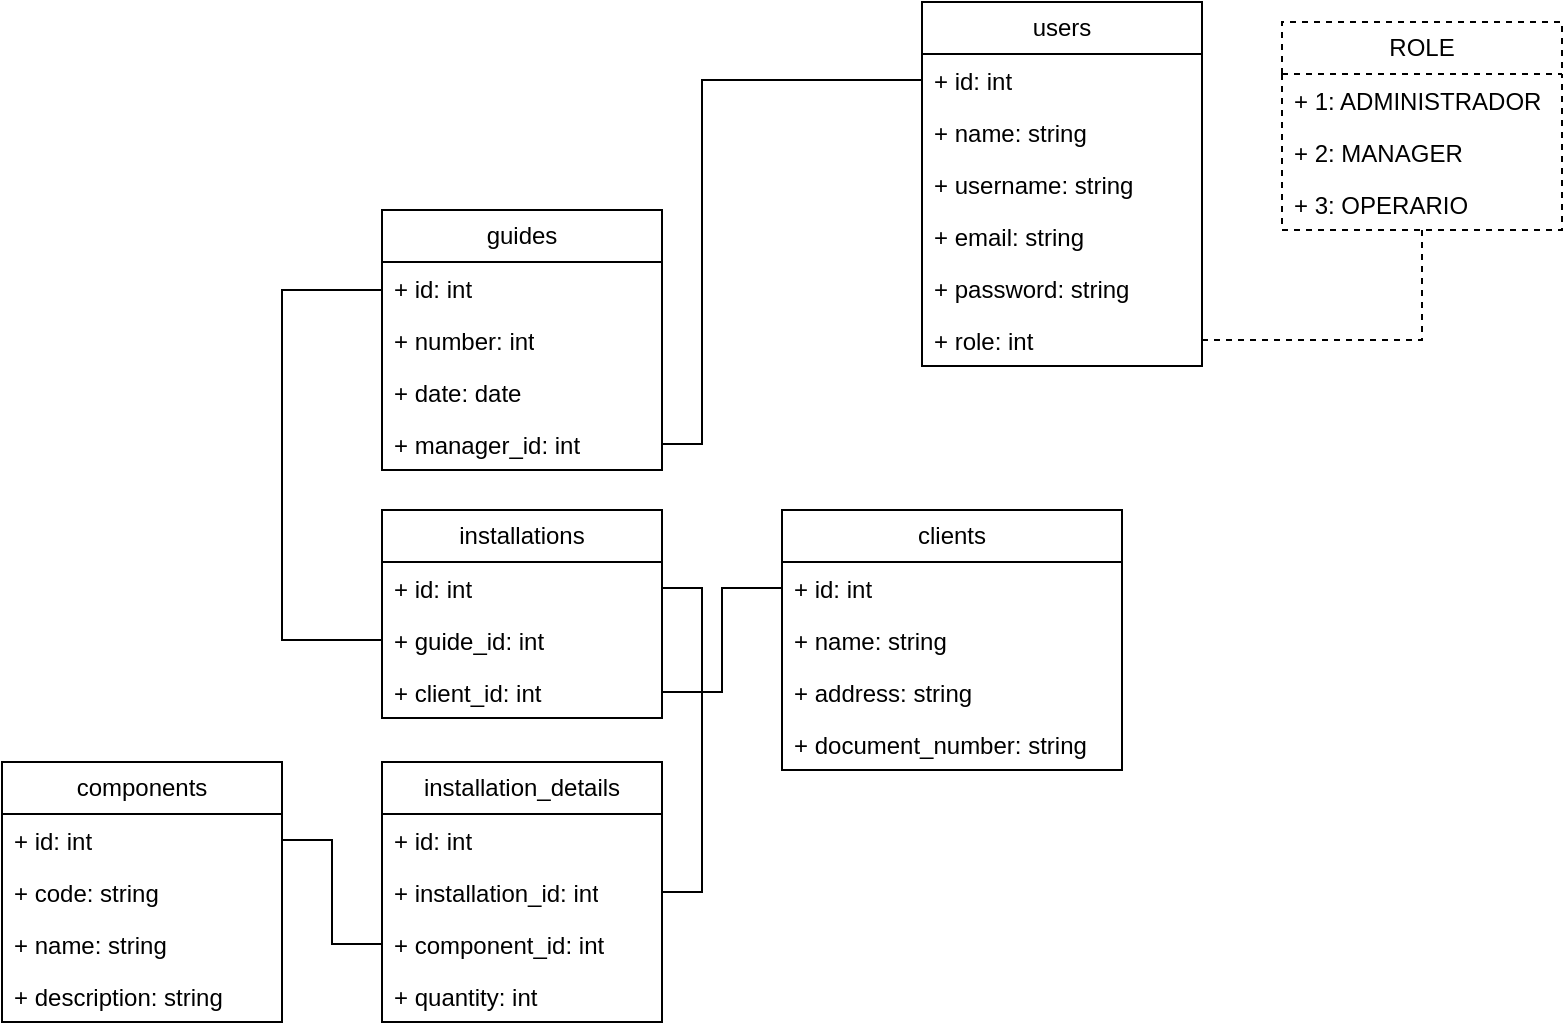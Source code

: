 <mxfile version="22.1.7" type="github">
  <diagram name="Page-1" id="nuwSOd9YIJEosEkliQJd">
    <mxGraphModel dx="1183" dy="648" grid="1" gridSize="10" guides="1" tooltips="1" connect="1" arrows="1" fold="1" page="1" pageScale="1" pageWidth="850" pageHeight="1100" math="0" shadow="0">
      <root>
        <mxCell id="0" />
        <mxCell id="1" parent="0" />
        <mxCell id="YqPjxL7vKiFInJo5zOni-1" value="guides" style="swimlane;fontStyle=0;childLayout=stackLayout;horizontal=1;startSize=26;fillColor=none;horizontalStack=0;resizeParent=1;resizeParentMax=0;resizeLast=0;collapsible=1;marginBottom=0;whiteSpace=wrap;html=1;" vertex="1" parent="1">
          <mxGeometry x="370" y="170" width="140" height="130" as="geometry" />
        </mxCell>
        <mxCell id="YqPjxL7vKiFInJo5zOni-2" value="+ id: int" style="text;strokeColor=none;fillColor=none;align=left;verticalAlign=top;spacingLeft=4;spacingRight=4;overflow=hidden;rotatable=0;points=[[0,0.5],[1,0.5]];portConstraint=eastwest;whiteSpace=wrap;html=1;" vertex="1" parent="YqPjxL7vKiFInJo5zOni-1">
          <mxGeometry y="26" width="140" height="26" as="geometry" />
        </mxCell>
        <mxCell id="YqPjxL7vKiFInJo5zOni-4" value="+ number: int" style="text;strokeColor=none;fillColor=none;align=left;verticalAlign=top;spacingLeft=4;spacingRight=4;overflow=hidden;rotatable=0;points=[[0,0.5],[1,0.5]];portConstraint=eastwest;whiteSpace=wrap;html=1;" vertex="1" parent="YqPjxL7vKiFInJo5zOni-1">
          <mxGeometry y="52" width="140" height="26" as="geometry" />
        </mxCell>
        <mxCell id="YqPjxL7vKiFInJo5zOni-3" value="+ date: date" style="text;strokeColor=none;fillColor=none;align=left;verticalAlign=top;spacingLeft=4;spacingRight=4;overflow=hidden;rotatable=0;points=[[0,0.5],[1,0.5]];portConstraint=eastwest;whiteSpace=wrap;html=1;" vertex="1" parent="YqPjxL7vKiFInJo5zOni-1">
          <mxGeometry y="78" width="140" height="26" as="geometry" />
        </mxCell>
        <mxCell id="YqPjxL7vKiFInJo5zOni-33" value="+ manager_id: int" style="text;strokeColor=none;fillColor=none;align=left;verticalAlign=top;spacingLeft=4;spacingRight=4;overflow=hidden;rotatable=0;points=[[0,0.5],[1,0.5]];portConstraint=eastwest;whiteSpace=wrap;html=1;" vertex="1" parent="YqPjxL7vKiFInJo5zOni-1">
          <mxGeometry y="104" width="140" height="26" as="geometry" />
        </mxCell>
        <mxCell id="YqPjxL7vKiFInJo5zOni-5" value="components" style="swimlane;fontStyle=0;childLayout=stackLayout;horizontal=1;startSize=26;fillColor=none;horizontalStack=0;resizeParent=1;resizeParentMax=0;resizeLast=0;collapsible=1;marginBottom=0;whiteSpace=wrap;html=1;" vertex="1" parent="1">
          <mxGeometry x="180" y="446" width="140" height="130" as="geometry" />
        </mxCell>
        <mxCell id="YqPjxL7vKiFInJo5zOni-6" value="+ id: int" style="text;strokeColor=none;fillColor=none;align=left;verticalAlign=top;spacingLeft=4;spacingRight=4;overflow=hidden;rotatable=0;points=[[0,0.5],[1,0.5]];portConstraint=eastwest;whiteSpace=wrap;html=1;" vertex="1" parent="YqPjxL7vKiFInJo5zOni-5">
          <mxGeometry y="26" width="140" height="26" as="geometry" />
        </mxCell>
        <mxCell id="YqPjxL7vKiFInJo5zOni-8" value="+ code: string" style="text;strokeColor=none;fillColor=none;align=left;verticalAlign=top;spacingLeft=4;spacingRight=4;overflow=hidden;rotatable=0;points=[[0,0.5],[1,0.5]];portConstraint=eastwest;whiteSpace=wrap;html=1;" vertex="1" parent="YqPjxL7vKiFInJo5zOni-5">
          <mxGeometry y="52" width="140" height="26" as="geometry" />
        </mxCell>
        <mxCell id="YqPjxL7vKiFInJo5zOni-7" value="+ name: string" style="text;strokeColor=none;fillColor=none;align=left;verticalAlign=top;spacingLeft=4;spacingRight=4;overflow=hidden;rotatable=0;points=[[0,0.5],[1,0.5]];portConstraint=eastwest;whiteSpace=wrap;html=1;" vertex="1" parent="YqPjxL7vKiFInJo5zOni-5">
          <mxGeometry y="78" width="140" height="26" as="geometry" />
        </mxCell>
        <mxCell id="YqPjxL7vKiFInJo5zOni-26" value="+ description: string" style="text;strokeColor=none;fillColor=none;align=left;verticalAlign=top;spacingLeft=4;spacingRight=4;overflow=hidden;rotatable=0;points=[[0,0.5],[1,0.5]];portConstraint=eastwest;whiteSpace=wrap;html=1;" vertex="1" parent="YqPjxL7vKiFInJo5zOni-5">
          <mxGeometry y="104" width="140" height="26" as="geometry" />
        </mxCell>
        <mxCell id="YqPjxL7vKiFInJo5zOni-9" value="clients" style="swimlane;fontStyle=0;childLayout=stackLayout;horizontal=1;startSize=26;fillColor=none;horizontalStack=0;resizeParent=1;resizeParentMax=0;resizeLast=0;collapsible=1;marginBottom=0;whiteSpace=wrap;html=1;" vertex="1" parent="1">
          <mxGeometry x="570" y="320" width="170" height="130" as="geometry" />
        </mxCell>
        <mxCell id="YqPjxL7vKiFInJo5zOni-21" value="+ id: int" style="text;strokeColor=none;fillColor=none;align=left;verticalAlign=top;spacingLeft=4;spacingRight=4;overflow=hidden;rotatable=0;points=[[0,0.5],[1,0.5]];portConstraint=eastwest;whiteSpace=wrap;html=1;" vertex="1" parent="YqPjxL7vKiFInJo5zOni-9">
          <mxGeometry y="26" width="170" height="26" as="geometry" />
        </mxCell>
        <mxCell id="YqPjxL7vKiFInJo5zOni-10" value="+ name: string" style="text;strokeColor=none;fillColor=none;align=left;verticalAlign=top;spacingLeft=4;spacingRight=4;overflow=hidden;rotatable=0;points=[[0,0.5],[1,0.5]];portConstraint=eastwest;whiteSpace=wrap;html=1;" vertex="1" parent="YqPjxL7vKiFInJo5zOni-9">
          <mxGeometry y="52" width="170" height="26" as="geometry" />
        </mxCell>
        <mxCell id="YqPjxL7vKiFInJo5zOni-11" value="+ address: string" style="text;strokeColor=none;fillColor=none;align=left;verticalAlign=top;spacingLeft=4;spacingRight=4;overflow=hidden;rotatable=0;points=[[0,0.5],[1,0.5]];portConstraint=eastwest;whiteSpace=wrap;html=1;" vertex="1" parent="YqPjxL7vKiFInJo5zOni-9">
          <mxGeometry y="78" width="170" height="26" as="geometry" />
        </mxCell>
        <mxCell id="YqPjxL7vKiFInJo5zOni-12" value="+ document_number: string" style="text;strokeColor=none;fillColor=none;align=left;verticalAlign=top;spacingLeft=4;spacingRight=4;overflow=hidden;rotatable=0;points=[[0,0.5],[1,0.5]];portConstraint=eastwest;whiteSpace=wrap;html=1;" vertex="1" parent="YqPjxL7vKiFInJo5zOni-9">
          <mxGeometry y="104" width="170" height="26" as="geometry" />
        </mxCell>
        <mxCell id="YqPjxL7vKiFInJo5zOni-13" value="installations" style="swimlane;fontStyle=0;childLayout=stackLayout;horizontal=1;startSize=26;fillColor=none;horizontalStack=0;resizeParent=1;resizeParentMax=0;resizeLast=0;collapsible=1;marginBottom=0;whiteSpace=wrap;html=1;" vertex="1" parent="1">
          <mxGeometry x="370" y="320" width="140" height="104" as="geometry" />
        </mxCell>
        <mxCell id="YqPjxL7vKiFInJo5zOni-14" value="+ id: int" style="text;strokeColor=none;fillColor=none;align=left;verticalAlign=top;spacingLeft=4;spacingRight=4;overflow=hidden;rotatable=0;points=[[0,0.5],[1,0.5]];portConstraint=eastwest;whiteSpace=wrap;html=1;" vertex="1" parent="YqPjxL7vKiFInJo5zOni-13">
          <mxGeometry y="26" width="140" height="26" as="geometry" />
        </mxCell>
        <mxCell id="YqPjxL7vKiFInJo5zOni-27" value="+ guide_id: int" style="text;strokeColor=none;fillColor=none;align=left;verticalAlign=top;spacingLeft=4;spacingRight=4;overflow=hidden;rotatable=0;points=[[0,0.5],[1,0.5]];portConstraint=eastwest;whiteSpace=wrap;html=1;" vertex="1" parent="YqPjxL7vKiFInJo5zOni-13">
          <mxGeometry y="52" width="140" height="26" as="geometry" />
        </mxCell>
        <mxCell id="YqPjxL7vKiFInJo5zOni-15" value="+ client_id: int" style="text;strokeColor=none;fillColor=none;align=left;verticalAlign=top;spacingLeft=4;spacingRight=4;overflow=hidden;rotatable=0;points=[[0,0.5],[1,0.5]];portConstraint=eastwest;whiteSpace=wrap;html=1;" vertex="1" parent="YqPjxL7vKiFInJo5zOni-13">
          <mxGeometry y="78" width="140" height="26" as="geometry" />
        </mxCell>
        <mxCell id="YqPjxL7vKiFInJo5zOni-22" value="installation_details" style="swimlane;fontStyle=0;childLayout=stackLayout;horizontal=1;startSize=26;fillColor=none;horizontalStack=0;resizeParent=1;resizeParentMax=0;resizeLast=0;collapsible=1;marginBottom=0;whiteSpace=wrap;html=1;" vertex="1" parent="1">
          <mxGeometry x="370" y="446" width="140" height="130" as="geometry" />
        </mxCell>
        <mxCell id="YqPjxL7vKiFInJo5zOni-23" value="+ id: int" style="text;strokeColor=none;fillColor=none;align=left;verticalAlign=top;spacingLeft=4;spacingRight=4;overflow=hidden;rotatable=0;points=[[0,0.5],[1,0.5]];portConstraint=eastwest;whiteSpace=wrap;html=1;" vertex="1" parent="YqPjxL7vKiFInJo5zOni-22">
          <mxGeometry y="26" width="140" height="26" as="geometry" />
        </mxCell>
        <mxCell id="YqPjxL7vKiFInJo5zOni-24" value="+ installation_id: int" style="text;strokeColor=none;fillColor=none;align=left;verticalAlign=top;spacingLeft=4;spacingRight=4;overflow=hidden;rotatable=0;points=[[0,0.5],[1,0.5]];portConstraint=eastwest;whiteSpace=wrap;html=1;" vertex="1" parent="YqPjxL7vKiFInJo5zOni-22">
          <mxGeometry y="52" width="140" height="26" as="geometry" />
        </mxCell>
        <mxCell id="YqPjxL7vKiFInJo5zOni-25" value="+ component_id: int" style="text;strokeColor=none;fillColor=none;align=left;verticalAlign=top;spacingLeft=4;spacingRight=4;overflow=hidden;rotatable=0;points=[[0,0.5],[1,0.5]];portConstraint=eastwest;whiteSpace=wrap;html=1;" vertex="1" parent="YqPjxL7vKiFInJo5zOni-22">
          <mxGeometry y="78" width="140" height="26" as="geometry" />
        </mxCell>
        <mxCell id="YqPjxL7vKiFInJo5zOni-29" value="+ quantity: int" style="text;strokeColor=none;fillColor=none;align=left;verticalAlign=top;spacingLeft=4;spacingRight=4;overflow=hidden;rotatable=0;points=[[0,0.5],[1,0.5]];portConstraint=eastwest;whiteSpace=wrap;html=1;" vertex="1" parent="YqPjxL7vKiFInJo5zOni-22">
          <mxGeometry y="104" width="140" height="26" as="geometry" />
        </mxCell>
        <mxCell id="YqPjxL7vKiFInJo5zOni-28" style="edgeStyle=orthogonalEdgeStyle;rounded=0;orthogonalLoop=1;jettySize=auto;html=1;endArrow=none;endFill=0;" edge="1" parent="1" source="YqPjxL7vKiFInJo5zOni-27" target="YqPjxL7vKiFInJo5zOni-2">
          <mxGeometry relative="1" as="geometry">
            <Array as="points">
              <mxPoint x="320" y="385" />
              <mxPoint x="320" y="210" />
            </Array>
          </mxGeometry>
        </mxCell>
        <mxCell id="YqPjxL7vKiFInJo5zOni-30" style="edgeStyle=orthogonalEdgeStyle;rounded=0;orthogonalLoop=1;jettySize=auto;html=1;endArrow=none;endFill=0;" edge="1" parent="1" source="YqPjxL7vKiFInJo5zOni-24" target="YqPjxL7vKiFInJo5zOni-14">
          <mxGeometry relative="1" as="geometry">
            <Array as="points">
              <mxPoint x="530" y="511" />
              <mxPoint x="530" y="359" />
            </Array>
          </mxGeometry>
        </mxCell>
        <mxCell id="YqPjxL7vKiFInJo5zOni-31" style="edgeStyle=orthogonalEdgeStyle;rounded=0;orthogonalLoop=1;jettySize=auto;html=1;endArrow=none;endFill=0;" edge="1" parent="1" source="YqPjxL7vKiFInJo5zOni-15" target="YqPjxL7vKiFInJo5zOni-21">
          <mxGeometry relative="1" as="geometry" />
        </mxCell>
        <mxCell id="YqPjxL7vKiFInJo5zOni-32" style="edgeStyle=orthogonalEdgeStyle;rounded=0;orthogonalLoop=1;jettySize=auto;html=1;endArrow=none;endFill=0;" edge="1" parent="1" source="YqPjxL7vKiFInJo5zOni-25" target="YqPjxL7vKiFInJo5zOni-6">
          <mxGeometry relative="1" as="geometry" />
        </mxCell>
        <mxCell id="YqPjxL7vKiFInJo5zOni-34" style="edgeStyle=orthogonalEdgeStyle;rounded=0;orthogonalLoop=1;jettySize=auto;html=1;endArrow=none;endFill=0;" edge="1" parent="1" source="YqPjxL7vKiFInJo5zOni-33" target="YqPjxL7vKiFInJo5zOni-36">
          <mxGeometry relative="1" as="geometry">
            <mxPoint x="510" y="89" as="targetPoint" />
            <Array as="points">
              <mxPoint x="530" y="287" />
              <mxPoint x="530" y="105" />
            </Array>
          </mxGeometry>
        </mxCell>
        <mxCell id="YqPjxL7vKiFInJo5zOni-35" value="users" style="swimlane;fontStyle=0;childLayout=stackLayout;horizontal=1;startSize=26;fillColor=none;horizontalStack=0;resizeParent=1;resizeParentMax=0;resizeLast=0;collapsible=1;marginBottom=0;whiteSpace=wrap;html=1;" vertex="1" parent="1">
          <mxGeometry x="640" y="66" width="140" height="182" as="geometry" />
        </mxCell>
        <mxCell id="YqPjxL7vKiFInJo5zOni-36" value="+ id: int" style="text;strokeColor=none;fillColor=none;align=left;verticalAlign=top;spacingLeft=4;spacingRight=4;overflow=hidden;rotatable=0;points=[[0,0.5],[1,0.5]];portConstraint=eastwest;whiteSpace=wrap;html=1;" vertex="1" parent="YqPjxL7vKiFInJo5zOni-35">
          <mxGeometry y="26" width="140" height="26" as="geometry" />
        </mxCell>
        <mxCell id="YqPjxL7vKiFInJo5zOni-37" value="+ name: string" style="text;strokeColor=none;fillColor=none;align=left;verticalAlign=top;spacingLeft=4;spacingRight=4;overflow=hidden;rotatable=0;points=[[0,0.5],[1,0.5]];portConstraint=eastwest;whiteSpace=wrap;html=1;" vertex="1" parent="YqPjxL7vKiFInJo5zOni-35">
          <mxGeometry y="52" width="140" height="26" as="geometry" />
        </mxCell>
        <mxCell id="YqPjxL7vKiFInJo5zOni-38" value="+ username: string" style="text;strokeColor=none;fillColor=none;align=left;verticalAlign=top;spacingLeft=4;spacingRight=4;overflow=hidden;rotatable=0;points=[[0,0.5],[1,0.5]];portConstraint=eastwest;whiteSpace=wrap;html=1;" vertex="1" parent="YqPjxL7vKiFInJo5zOni-35">
          <mxGeometry y="78" width="140" height="26" as="geometry" />
        </mxCell>
        <mxCell id="YqPjxL7vKiFInJo5zOni-39" value="+ email: string" style="text;strokeColor=none;fillColor=none;align=left;verticalAlign=top;spacingLeft=4;spacingRight=4;overflow=hidden;rotatable=0;points=[[0,0.5],[1,0.5]];portConstraint=eastwest;whiteSpace=wrap;html=1;" vertex="1" parent="YqPjxL7vKiFInJo5zOni-35">
          <mxGeometry y="104" width="140" height="26" as="geometry" />
        </mxCell>
        <mxCell id="YqPjxL7vKiFInJo5zOni-40" value="+ password: string" style="text;strokeColor=none;fillColor=none;align=left;verticalAlign=top;spacingLeft=4;spacingRight=4;overflow=hidden;rotatable=0;points=[[0,0.5],[1,0.5]];portConstraint=eastwest;whiteSpace=wrap;html=1;" vertex="1" parent="YqPjxL7vKiFInJo5zOni-35">
          <mxGeometry y="130" width="140" height="26" as="geometry" />
        </mxCell>
        <mxCell id="YqPjxL7vKiFInJo5zOni-41" value="+ role: int" style="text;strokeColor=none;fillColor=none;align=left;verticalAlign=top;spacingLeft=4;spacingRight=4;overflow=hidden;rotatable=0;points=[[0,0.5],[1,0.5]];portConstraint=eastwest;whiteSpace=wrap;html=1;" vertex="1" parent="YqPjxL7vKiFInJo5zOni-35">
          <mxGeometry y="156" width="140" height="26" as="geometry" />
        </mxCell>
        <mxCell id="YqPjxL7vKiFInJo5zOni-42" value="ROLE" style="swimlane;fontStyle=0;childLayout=stackLayout;horizontal=1;startSize=26;fillColor=none;horizontalStack=0;resizeParent=1;resizeParentMax=0;resizeLast=0;collapsible=1;marginBottom=0;whiteSpace=wrap;html=1;dashed=1;" vertex="1" parent="1">
          <mxGeometry x="820" y="76" width="140" height="104" as="geometry" />
        </mxCell>
        <mxCell id="YqPjxL7vKiFInJo5zOni-45" value="+ 1: ADMINISTRADOR" style="text;strokeColor=none;fillColor=none;align=left;verticalAlign=top;spacingLeft=4;spacingRight=4;overflow=hidden;rotatable=0;points=[[0,0.5],[1,0.5]];portConstraint=eastwest;whiteSpace=wrap;html=1;" vertex="1" parent="YqPjxL7vKiFInJo5zOni-42">
          <mxGeometry y="26" width="140" height="26" as="geometry" />
        </mxCell>
        <mxCell id="YqPjxL7vKiFInJo5zOni-43" value="+ 2: MANAGER" style="text;strokeColor=none;fillColor=none;align=left;verticalAlign=top;spacingLeft=4;spacingRight=4;overflow=hidden;rotatable=0;points=[[0,0.5],[1,0.5]];portConstraint=eastwest;whiteSpace=wrap;html=1;" vertex="1" parent="YqPjxL7vKiFInJo5zOni-42">
          <mxGeometry y="52" width="140" height="26" as="geometry" />
        </mxCell>
        <mxCell id="YqPjxL7vKiFInJo5zOni-44" value="+ 3: OPERARIO" style="text;strokeColor=none;fillColor=none;align=left;verticalAlign=top;spacingLeft=4;spacingRight=4;overflow=hidden;rotatable=0;points=[[0,0.5],[1,0.5]];portConstraint=eastwest;whiteSpace=wrap;html=1;" vertex="1" parent="YqPjxL7vKiFInJo5zOni-42">
          <mxGeometry y="78" width="140" height="26" as="geometry" />
        </mxCell>
        <mxCell id="YqPjxL7vKiFInJo5zOni-46" style="edgeStyle=orthogonalEdgeStyle;rounded=0;orthogonalLoop=1;jettySize=auto;html=1;dashed=1;endArrow=none;endFill=0;" edge="1" parent="1" source="YqPjxL7vKiFInJo5zOni-41" target="YqPjxL7vKiFInJo5zOni-42">
          <mxGeometry relative="1" as="geometry" />
        </mxCell>
      </root>
    </mxGraphModel>
  </diagram>
</mxfile>
